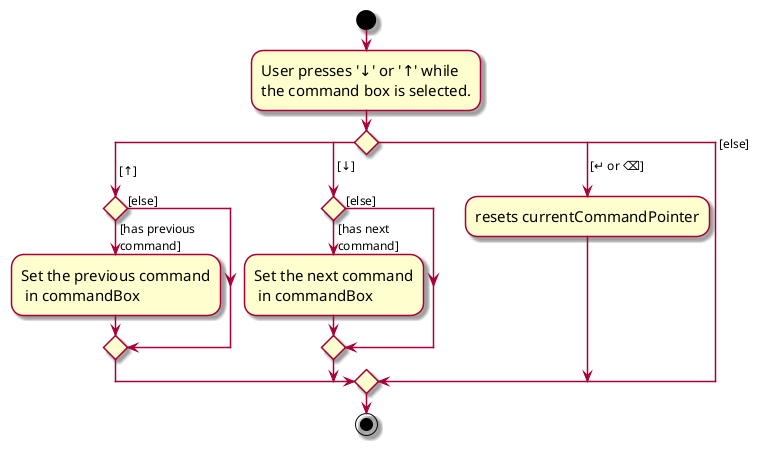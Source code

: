 @startuml
skin rose
skinparam ActivityFontSize 15
skinparam ArrowFontSize 12
start
:User presses '↓' or '↑' while \nthe command box is selected.;

switch ()
case ( [↑])
    if() then ([has previous\ncommand])
    :Set the previous command\n in commandBox;
    else ([else])
    endif
case ( [↓])
    if() then ([has next\ncommand])
    :Set the next command\n in commandBox;
    else ([else])
    endif
case ( [↵ or ⌫])
    :resets currentCommandPointer;
case ([else])

endswitch
stop
@enduml
